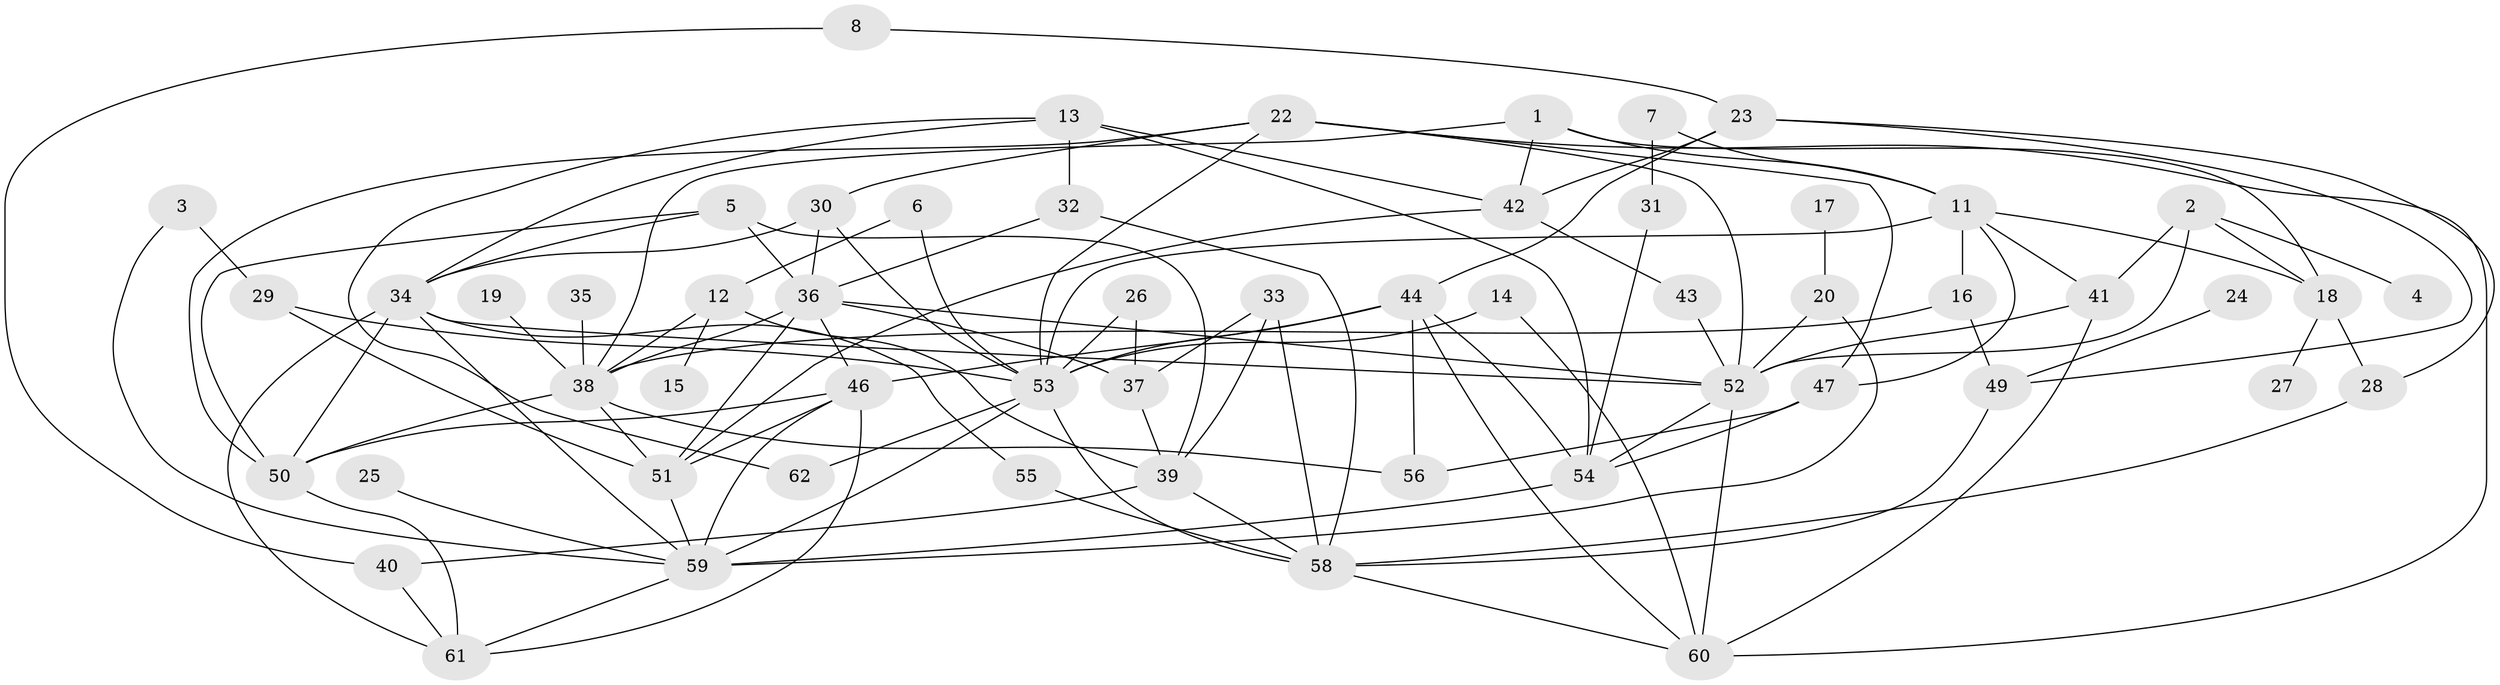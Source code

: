 // original degree distribution, {4: 0.1951219512195122, 3: 0.21951219512195122, 2: 0.23577235772357724, 5: 0.07317073170731707, 7: 0.016260162601626018, 1: 0.15447154471544716, 6: 0.032520325203252036, 9: 0.008130081300813009, 0: 0.04878048780487805, 8: 0.016260162601626018}
// Generated by graph-tools (version 1.1) at 2025/49/03/09/25 03:49:13]
// undirected, 56 vertices, 115 edges
graph export_dot {
graph [start="1"]
  node [color=gray90,style=filled];
  1;
  2;
  3;
  4;
  5;
  6;
  7;
  8;
  11;
  12;
  13;
  14;
  15;
  16;
  17;
  18;
  19;
  20;
  22;
  23;
  24;
  25;
  26;
  27;
  28;
  29;
  30;
  31;
  32;
  33;
  34;
  35;
  36;
  37;
  38;
  39;
  40;
  41;
  42;
  43;
  44;
  46;
  47;
  49;
  50;
  51;
  52;
  53;
  54;
  55;
  56;
  58;
  59;
  60;
  61;
  62;
  1 -- 11 [weight=1.0];
  1 -- 18 [weight=1.0];
  1 -- 38 [weight=1.0];
  1 -- 42 [weight=1.0];
  2 -- 4 [weight=1.0];
  2 -- 18 [weight=1.0];
  2 -- 41 [weight=1.0];
  2 -- 52 [weight=1.0];
  3 -- 29 [weight=1.0];
  3 -- 59 [weight=1.0];
  5 -- 34 [weight=1.0];
  5 -- 36 [weight=1.0];
  5 -- 39 [weight=1.0];
  5 -- 50 [weight=1.0];
  6 -- 12 [weight=1.0];
  6 -- 53 [weight=1.0];
  7 -- 11 [weight=1.0];
  7 -- 31 [weight=1.0];
  8 -- 23 [weight=1.0];
  8 -- 40 [weight=1.0];
  11 -- 16 [weight=1.0];
  11 -- 18 [weight=1.0];
  11 -- 41 [weight=1.0];
  11 -- 47 [weight=1.0];
  11 -- 53 [weight=2.0];
  12 -- 15 [weight=1.0];
  12 -- 38 [weight=1.0];
  12 -- 39 [weight=1.0];
  13 -- 32 [weight=1.0];
  13 -- 34 [weight=1.0];
  13 -- 42 [weight=1.0];
  13 -- 54 [weight=1.0];
  13 -- 62 [weight=1.0];
  14 -- 53 [weight=1.0];
  14 -- 60 [weight=1.0];
  16 -- 38 [weight=1.0];
  16 -- 49 [weight=1.0];
  17 -- 20 [weight=1.0];
  18 -- 27 [weight=1.0];
  18 -- 28 [weight=1.0];
  19 -- 38 [weight=1.0];
  20 -- 52 [weight=1.0];
  20 -- 59 [weight=1.0];
  22 -- 30 [weight=1.0];
  22 -- 47 [weight=1.0];
  22 -- 50 [weight=1.0];
  22 -- 52 [weight=1.0];
  22 -- 53 [weight=1.0];
  22 -- 60 [weight=1.0];
  23 -- 28 [weight=1.0];
  23 -- 42 [weight=1.0];
  23 -- 44 [weight=1.0];
  23 -- 49 [weight=1.0];
  24 -- 49 [weight=1.0];
  25 -- 59 [weight=1.0];
  26 -- 37 [weight=1.0];
  26 -- 53 [weight=1.0];
  28 -- 58 [weight=1.0];
  29 -- 51 [weight=1.0];
  29 -- 53 [weight=1.0];
  30 -- 34 [weight=1.0];
  30 -- 36 [weight=1.0];
  30 -- 53 [weight=1.0];
  31 -- 54 [weight=1.0];
  32 -- 36 [weight=1.0];
  32 -- 58 [weight=1.0];
  33 -- 37 [weight=1.0];
  33 -- 39 [weight=1.0];
  33 -- 58 [weight=1.0];
  34 -- 50 [weight=1.0];
  34 -- 52 [weight=1.0];
  34 -- 55 [weight=1.0];
  34 -- 59 [weight=1.0];
  34 -- 61 [weight=1.0];
  35 -- 38 [weight=1.0];
  36 -- 37 [weight=1.0];
  36 -- 38 [weight=1.0];
  36 -- 46 [weight=1.0];
  36 -- 51 [weight=1.0];
  36 -- 52 [weight=1.0];
  37 -- 39 [weight=1.0];
  38 -- 50 [weight=1.0];
  38 -- 51 [weight=1.0];
  38 -- 56 [weight=1.0];
  39 -- 40 [weight=1.0];
  39 -- 58 [weight=1.0];
  40 -- 61 [weight=1.0];
  41 -- 52 [weight=1.0];
  41 -- 60 [weight=1.0];
  42 -- 43 [weight=1.0];
  42 -- 51 [weight=1.0];
  43 -- 52 [weight=1.0];
  44 -- 46 [weight=1.0];
  44 -- 53 [weight=1.0];
  44 -- 54 [weight=1.0];
  44 -- 56 [weight=1.0];
  44 -- 60 [weight=1.0];
  46 -- 50 [weight=1.0];
  46 -- 51 [weight=1.0];
  46 -- 59 [weight=2.0];
  46 -- 61 [weight=1.0];
  47 -- 54 [weight=1.0];
  47 -- 56 [weight=1.0];
  49 -- 58 [weight=1.0];
  50 -- 61 [weight=1.0];
  51 -- 59 [weight=1.0];
  52 -- 54 [weight=1.0];
  52 -- 60 [weight=1.0];
  53 -- 58 [weight=1.0];
  53 -- 59 [weight=1.0];
  53 -- 62 [weight=1.0];
  54 -- 59 [weight=1.0];
  55 -- 58 [weight=1.0];
  58 -- 60 [weight=1.0];
  59 -- 61 [weight=1.0];
}
